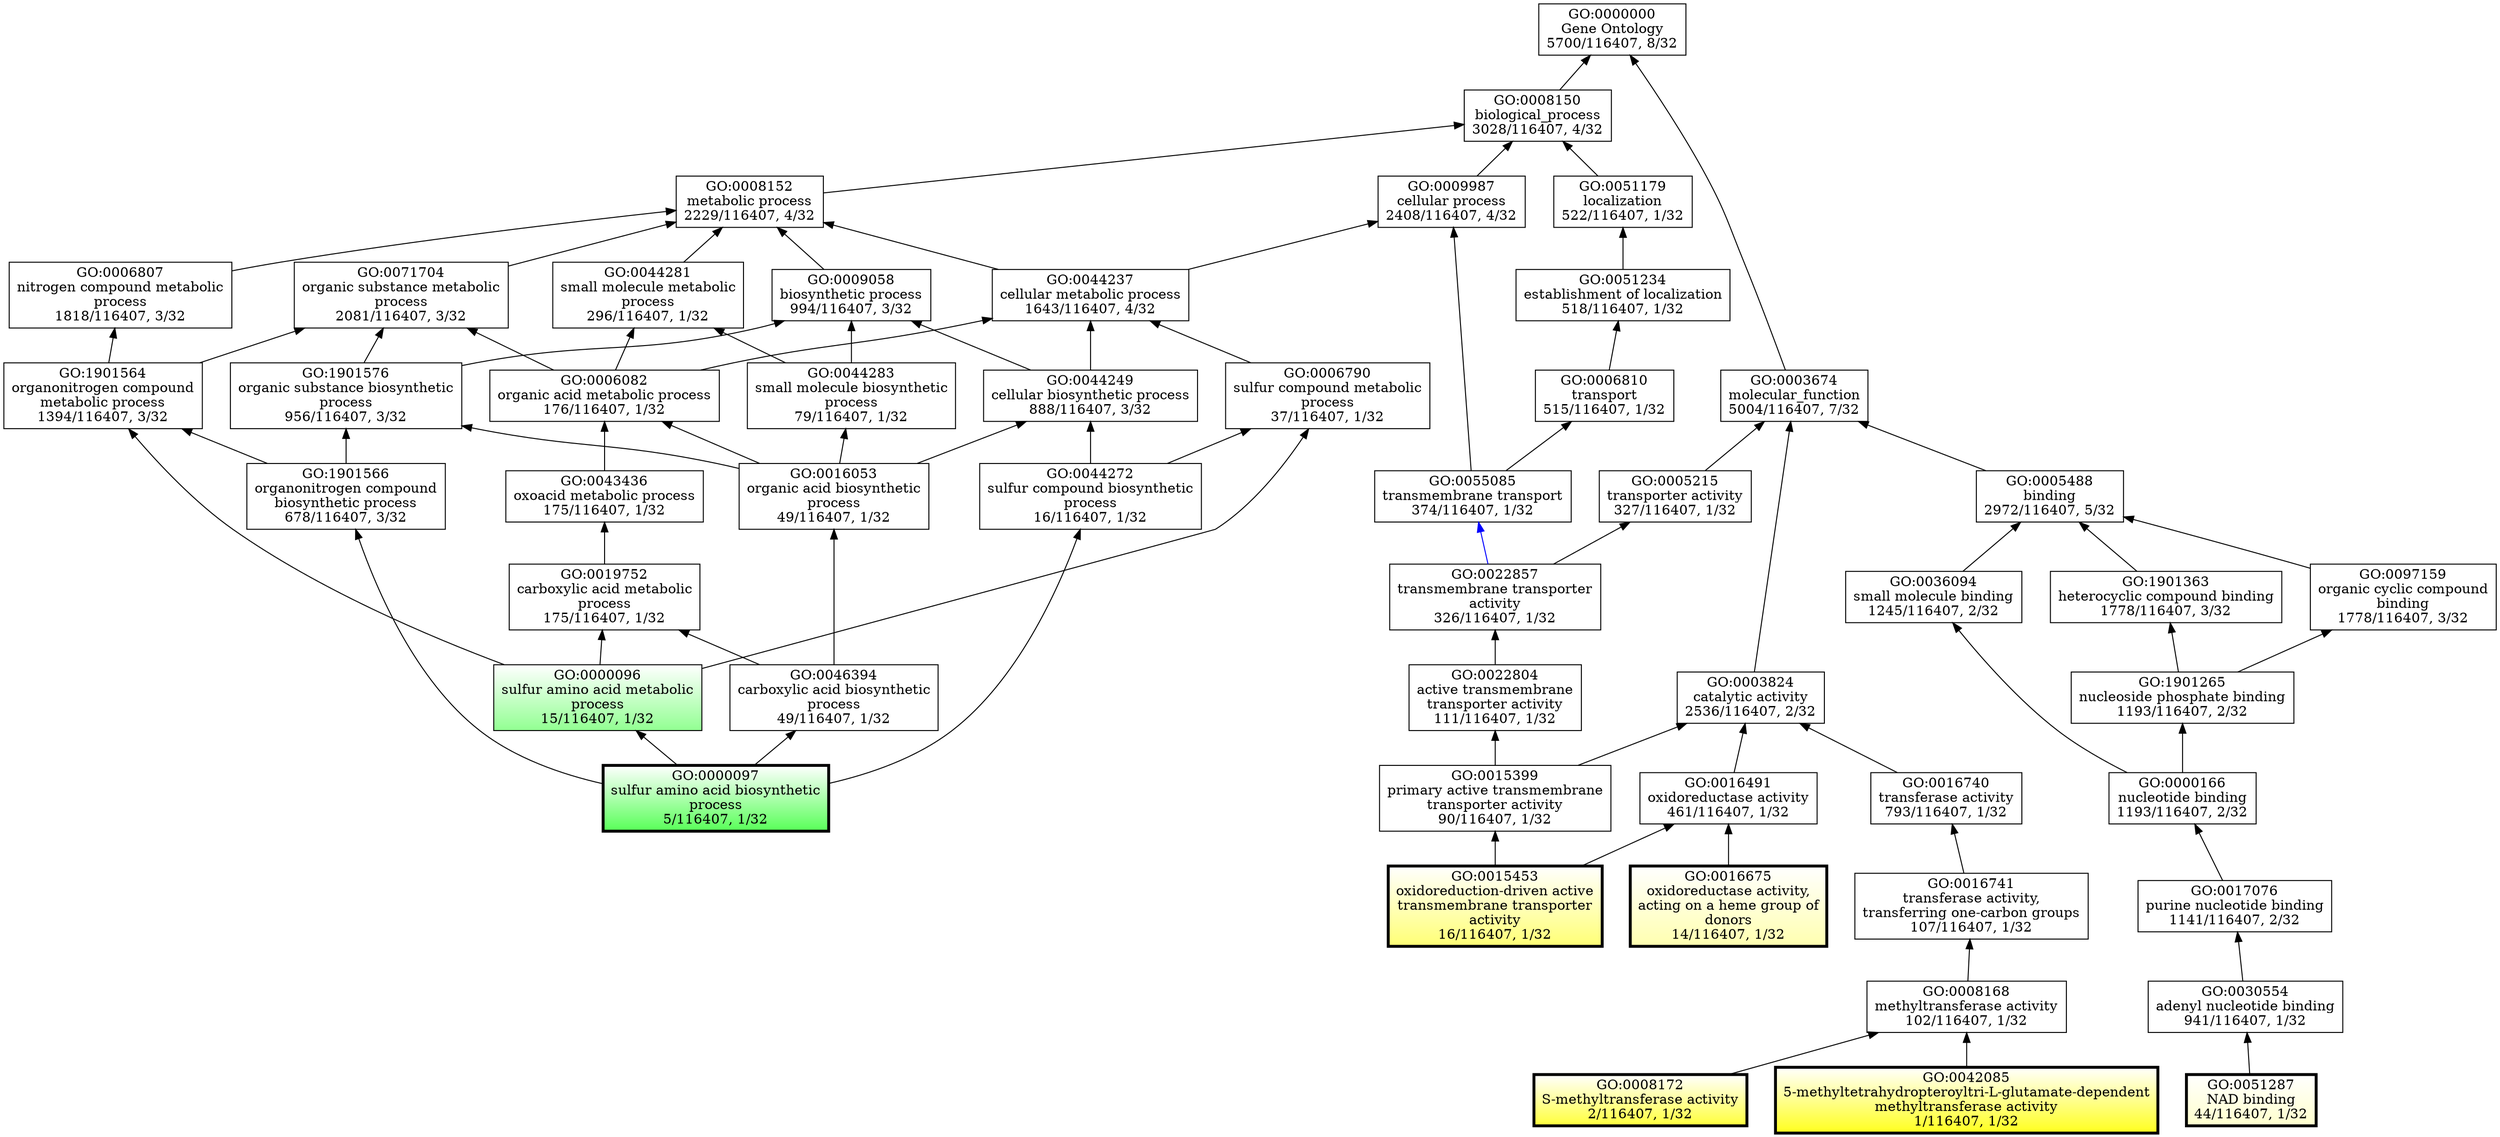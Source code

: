 /* Generated with Ontologizer 2.1 build 20160628-1269 */
digraph G {nodesep=0.4;
GO_0000000[shape="box",label="GO:0000000\nGene Ontology\n5700/116407, 8/32"];
GO_0009987[shape="box",label="GO:0009987\ncellular process\n2408/116407, 4/32"];
GO_0006790[shape="box",label="GO:0006790\nsulfur compound metabolic\nprocess\n37/116407, 1/32"];
GO_0097159[shape="box",label="GO:0097159\norganic cyclic compound\nbinding\n1778/116407, 3/32"];
GO_0022804[shape="box",label="GO:0022804\nactive transmembrane\ntransporter activity\n111/116407, 1/32"];
GO_1901576[shape="box",label="GO:1901576\norganic substance biosynthetic\nprocess\n956/116407, 3/32"];
GO_0006807[shape="box",label="GO:0006807\nnitrogen compound metabolic\nprocess\n1818/116407, 3/32"];
GO_0071704[shape="box",label="GO:0071704\norganic substance metabolic\nprocess\n2081/116407, 3/32"];
GO_0006810[shape="box",label="GO:0006810\ntransport\n515/116407, 1/32"];
GO_0051234[shape="box",label="GO:0051234\nestablishment of localization\n518/116407, 1/32"];
GO_0016675[shape="box",label="GO:0016675\noxidoreductase activity,\nacting on a heme group of\ndonors\n14/116407, 1/32",gradientangle=270,style="filled,setlinewidth(3)",fillcolor="white:0.166667,0.314286,1.000000"];
GO_0000166[shape="box",label="GO:0000166\nnucleotide binding\n1193/116407, 2/32"];
GO_0015399[shape="box",label="GO:0015399\nprimary active transmembrane\ntransporter activity\n90/116407, 1/32"];
GO_0019752[shape="box",label="GO:0019752\ncarboxylic acid metabolic\nprocess\n175/116407, 1/32"];
GO_0043436[shape="box",label="GO:0043436\noxoacid metabolic process\n175/116407, 1/32"];
GO_0055085[shape="box",label="GO:0055085\ntransmembrane transport\n374/116407, 1/32"];
GO_1901363[shape="box",label="GO:1901363\nheterocyclic compound binding\n1778/116407, 3/32"];
GO_0017076[shape="box",label="GO:0017076\npurine nucleotide binding\n1141/116407, 2/32"];
GO_0016053[shape="box",label="GO:0016053\norganic acid biosynthetic\nprocess\n49/116407, 1/32"];
GO_0046394[shape="box",label="GO:0046394\ncarboxylic acid biosynthetic\nprocess\n49/116407, 1/32"];
GO_0006082[shape="box",label="GO:0006082\norganic acid metabolic process\n176/116407, 1/32"];
GO_0022857[shape="box",label="GO:0022857\ntransmembrane transporter\nactivity\n326/116407, 1/32"];
GO_1901265[shape="box",label="GO:1901265\nnucleoside phosphate binding\n1193/116407, 2/32"];
GO_0044237[shape="box",label="GO:0044237\ncellular metabolic process\n1643/116407, 4/32"];
GO_0008150[shape="box",label="GO:0008150\nbiological_process\n3028/116407, 4/32"];
GO_0051287[shape="box",label="GO:0051287\nNAD binding\n44/116407, 1/32",gradientangle=270,style="filled,setlinewidth(3)",fillcolor="white:0.166667,0.200000,1.000000"];
GO_0008152[shape="box",label="GO:0008152\nmetabolic process\n2229/116407, 4/32"];
GO_0044249[shape="box",label="GO:0044249\ncellular biosynthetic process\n888/116407, 3/32"];
GO_0003674[shape="box",label="GO:0003674\nmolecular_function\n5004/116407, 7/32"];
GO_0030554[shape="box",label="GO:0030554\nadenyl nucleotide binding\n941/116407, 1/32"];
GO_0015453[shape="box",label="GO:0015453\noxidoreduction-driven active\ntransmembrane transporter\nactivity\n16/116407, 1/32",gradientangle=270,style="filled,setlinewidth(3)",fillcolor="white:0.166667,0.542857,1.000000"];
GO_0005215[shape="box",label="GO:0005215\ntransporter activity\n327/116407, 1/32"];
GO_0000096[shape="box",label="GO:0000096\nsulfur amino acid metabolic\nprocess\n15/116407, 1/32",gradientangle=270,style="filled",fillcolor="white:0.333333,0.428571,1.000000"];
GO_1901564[shape="box",label="GO:1901564\norganonitrogen compound\nmetabolic process\n1394/116407, 3/32"];
GO_0000097[shape="box",label="GO:0000097\nsulfur amino acid biosynthetic\nprocess\n5/116407, 1/32",gradientangle=270,style="filled,setlinewidth(3)",fillcolor="white:0.333333,0.657143,1.000000"];
GO_0009058[shape="box",label="GO:0009058\nbiosynthetic process\n994/116407, 3/32"];
GO_1901566[shape="box",label="GO:1901566\norganonitrogen compound\nbiosynthetic process\n678/116407, 3/32"];
GO_0016740[shape="box",label="GO:0016740\ntransferase activity\n793/116407, 1/32"];
GO_0042085[shape="box",label="GO:0042085\n5-methyltetrahydropteroyltri-L-glutamate-dependent\nmethyltransferase activity\n1/116407, 1/32",gradientangle=270,style="filled,setlinewidth(3)",fillcolor="white:0.166667,0.885714,1.000000"];
GO_0016741[shape="box",label="GO:0016741\ntransferase activity,\ntransferring one-carbon groups\n107/116407, 1/32"];
GO_0008168[shape="box",label="GO:0008168\nmethyltransferase activity\n102/116407, 1/32"];
GO_0016491[shape="box",label="GO:0016491\noxidoreductase activity\n461/116407, 1/32"];
GO_0051179[shape="box",label="GO:0051179\nlocalization\n522/116407, 1/32"];
GO_0008172[shape="box",label="GO:0008172\nS-methyltransferase activity\n2/116407, 1/32",gradientangle=270,style="filled,setlinewidth(3)",fillcolor="white:0.166667,0.771429,1.000000"];
GO_0044272[shape="box",label="GO:0044272\nsulfur compound biosynthetic\nprocess\n16/116407, 1/32"];
GO_0003824[shape="box",label="GO:0003824\ncatalytic activity\n2536/116407, 2/32"];
GO_0005488[shape="box",label="GO:0005488\nbinding\n2972/116407, 5/32"];
GO_0044281[shape="box",label="GO:0044281\nsmall molecule metabolic\nprocess\n296/116407, 1/32"];
GO_0044283[shape="box",label="GO:0044283\nsmall molecule biosynthetic\nprocess\n79/116407, 1/32"];
GO_0036094[shape="box",label="GO:0036094\nsmall molecule binding\n1245/116407, 2/32"];
GO_0000000 -> GO_0003674[color=black,dir="back",tooltip="molecular_function  Gene Ontology"];

GO_0000000 -> GO_0008150[color=black,dir="back",tooltip="biological_process  Gene Ontology"];

GO_0009987 -> GO_0044237[color=black,dir="back",tooltip="cellular metabolic process is a cellular process"];

GO_0009987 -> GO_0055085[color=black,dir="back",tooltip="transmembrane transport is a cellular process"];

GO_0006790 -> GO_0000096[color=black,dir="back",tooltip="sulfur amino acid metabolic process is a sulfur compound metabolic process"];

GO_0006790 -> GO_0044272[color=black,dir="back",tooltip="sulfur compound biosynthetic process is a sulfur compound metabolic process"];

GO_0097159 -> GO_1901265[color=black,dir="back",tooltip="nucleoside phosphate binding is a organic cyclic compound binding"];

GO_0022804 -> GO_0015399[color=black,dir="back",tooltip="primary active transmembrane transporter activity is a active transmembrane transporter activity"];

GO_1901576 -> GO_1901566[color=black,dir="back",tooltip="organonitrogen compound biosynthetic process is a organic substance biosynthetic process"];

GO_1901576 -> GO_0016053[color=black,dir="back",tooltip="organic acid biosynthetic process is a organic substance biosynthetic process"];

GO_0006807 -> GO_1901564[color=black,dir="back",tooltip="organonitrogen compound metabolic process is a nitrogen compound metabolic process"];

GO_0071704 -> GO_1901564[color=black,dir="back",tooltip="organonitrogen compound metabolic process is a organic substance metabolic process"];

GO_0071704 -> GO_1901576[color=black,dir="back",tooltip="organic substance biosynthetic process is a organic substance metabolic process"];

GO_0071704 -> GO_0006082[color=black,dir="back",tooltip="organic acid metabolic process is a organic substance metabolic process"];

GO_0006810 -> GO_0055085[color=black,dir="back",tooltip="transmembrane transport is a transport"];

GO_0051234 -> GO_0006810[color=black,dir="back",tooltip="transport is a establishment of localization"];

GO_0000166 -> GO_0017076[color=black,dir="back",tooltip="purine nucleotide binding is a nucleotide binding"];

GO_0015399 -> GO_0015453[color=black,dir="back",tooltip="oxidoreduction-driven active transmembrane transporter activity is a primary active transmembrane transporter activity"];

GO_0019752 -> GO_0000096[color=black,dir="back",tooltip="sulfur amino acid metabolic process is a carboxylic acid metabolic process"];

GO_0019752 -> GO_0046394[color=black,dir="back",tooltip="carboxylic acid biosynthetic process is a carboxylic acid metabolic process"];

GO_0043436 -> GO_0019752[color=black,dir="back",tooltip="carboxylic acid metabolic process is a oxoacid metabolic process"];

GO_0055085 -> GO_0022857[color=blue,dir="back",tooltip="transmembrane transporter activity is part of transmembrane transport"];

GO_1901363 -> GO_1901265[color=black,dir="back",tooltip="nucleoside phosphate binding is a heterocyclic compound binding"];

GO_0017076 -> GO_0030554[color=black,dir="back",tooltip="adenyl nucleotide binding is a purine nucleotide binding"];

GO_0016053 -> GO_0046394[color=black,dir="back",tooltip="carboxylic acid biosynthetic process is a organic acid biosynthetic process"];

GO_0046394 -> GO_0000097[color=black,dir="back",tooltip="sulfur amino acid biosynthetic process is a carboxylic acid biosynthetic process"];

GO_0006082 -> GO_0016053[color=black,dir="back",tooltip="organic acid biosynthetic process is a organic acid metabolic process"];

GO_0006082 -> GO_0043436[color=black,dir="back",tooltip="oxoacid metabolic process is a organic acid metabolic process"];

GO_0022857 -> GO_0022804[color=black,dir="back",tooltip="active transmembrane transporter activity is a transmembrane transporter activity"];

GO_1901265 -> GO_0000166[color=black,dir="back",tooltip="nucleotide binding is a nucleoside phosphate binding"];

GO_0044237 -> GO_0006082[color=black,dir="back",tooltip="organic acid metabolic process is a cellular metabolic process"];

GO_0044237 -> GO_0006790[color=black,dir="back",tooltip="sulfur compound metabolic process is a cellular metabolic process"];

GO_0044237 -> GO_0044249[color=black,dir="back",tooltip="cellular biosynthetic process is a cellular metabolic process"];

GO_0008150 -> GO_0008152[color=black,dir="back",tooltip="metabolic process is a biological_process"];

GO_0008150 -> GO_0009987[color=black,dir="back",tooltip="cellular process is a biological_process"];

GO_0008150 -> GO_0051179[color=black,dir="back",tooltip="localization is a biological_process"];

GO_0008152 -> GO_0071704[color=black,dir="back",tooltip="organic substance metabolic process is a metabolic process"];

GO_0008152 -> GO_0006807[color=black,dir="back",tooltip="nitrogen compound metabolic process is a metabolic process"];

GO_0008152 -> GO_0009058[color=black,dir="back",tooltip="biosynthetic process is a metabolic process"];

GO_0008152 -> GO_0044237[color=black,dir="back",tooltip="cellular metabolic process is a metabolic process"];

GO_0008152 -> GO_0044281[color=black,dir="back",tooltip="small molecule metabolic process is a metabolic process"];

GO_0044249 -> GO_0016053[color=black,dir="back",tooltip="organic acid biosynthetic process is a cellular biosynthetic process"];

GO_0044249 -> GO_0044272[color=black,dir="back",tooltip="sulfur compound biosynthetic process is a cellular biosynthetic process"];

GO_0003674 -> GO_0003824[color=black,dir="back",tooltip="catalytic activity is a molecular_function"];

GO_0003674 -> GO_0005215[color=black,dir="back",tooltip="transporter activity is a molecular_function"];

GO_0003674 -> GO_0005488[color=black,dir="back",tooltip="binding is a molecular_function"];

GO_0030554 -> GO_0051287[color=black,dir="back",tooltip="NAD binding is a adenyl nucleotide binding"];

GO_0005215 -> GO_0022857[color=black,dir="back",tooltip="transmembrane transporter activity is a transporter activity"];

GO_0000096 -> GO_0000097[color=black,dir="back",tooltip="sulfur amino acid biosynthetic process is a sulfur amino acid metabolic process"];

GO_1901564 -> GO_0000096[color=black,dir="back",tooltip="sulfur amino acid metabolic process is a organonitrogen compound metabolic process"];

GO_1901564 -> GO_1901566[color=black,dir="back",tooltip="organonitrogen compound biosynthetic process is a organonitrogen compound metabolic process"];

GO_0009058 -> GO_1901576[color=black,dir="back",tooltip="organic substance biosynthetic process is a biosynthetic process"];

GO_0009058 -> GO_0044249[color=black,dir="back",tooltip="cellular biosynthetic process is a biosynthetic process"];

GO_0009058 -> GO_0044283[color=black,dir="back",tooltip="small molecule biosynthetic process is a biosynthetic process"];

GO_1901566 -> GO_0000097[color=black,dir="back",tooltip="sulfur amino acid biosynthetic process is a organonitrogen compound biosynthetic process"];

GO_0016740 -> GO_0016741[color=black,dir="back",tooltip="transferase activity, transferring one-carbon groups is a transferase activity"];

GO_0016741 -> GO_0008168[color=black,dir="back",tooltip="methyltransferase activity is a transferase activity, transferring one-carbon groups"];

GO_0008168 -> GO_0008172[color=black,dir="back",tooltip="S-methyltransferase activity is a methyltransferase activity"];

GO_0008168 -> GO_0042085[color=black,dir="back",tooltip="5-methyltetrahydropteroyltri-L-glutamate-dependent methyltransferase activity is a methyltransferase activity"];

GO_0016491 -> GO_0015453[color=black,dir="back",tooltip="oxidoreduction-driven active transmembrane transporter activity  oxidoreductase activity"];

GO_0016491 -> GO_0016675[color=black,dir="back",tooltip="oxidoreductase activity, acting on a heme group of donors is a oxidoreductase activity"];

GO_0051179 -> GO_0051234[color=black,dir="back",tooltip="establishment of localization is a localization"];

GO_0044272 -> GO_0000097[color=black,dir="back",tooltip="sulfur amino acid biosynthetic process is a sulfur compound biosynthetic process"];

GO_0003824 -> GO_0015399[color=black,dir="back",tooltip="primary active transmembrane transporter activity  catalytic activity"];

GO_0003824 -> GO_0016491[color=black,dir="back",tooltip="oxidoreductase activity is a catalytic activity"];

GO_0003824 -> GO_0016740[color=black,dir="back",tooltip="transferase activity is a catalytic activity"];

GO_0005488 -> GO_1901363[color=black,dir="back",tooltip="heterocyclic compound binding is a binding"];

GO_0005488 -> GO_0097159[color=black,dir="back",tooltip="organic cyclic compound binding is a binding"];

GO_0005488 -> GO_0036094[color=black,dir="back",tooltip="small molecule binding is a binding"];

GO_0044281 -> GO_0006082[color=black,dir="back",tooltip="organic acid metabolic process is a small molecule metabolic process"];

GO_0044281 -> GO_0044283[color=black,dir="back",tooltip="small molecule biosynthetic process is a small molecule metabolic process"];

GO_0044283 -> GO_0016053[color=black,dir="back",tooltip="organic acid biosynthetic process is a small molecule biosynthetic process"];

GO_0036094 -> GO_0000166[color=black,dir="back",tooltip="nucleotide binding is a small molecule binding"];

}
